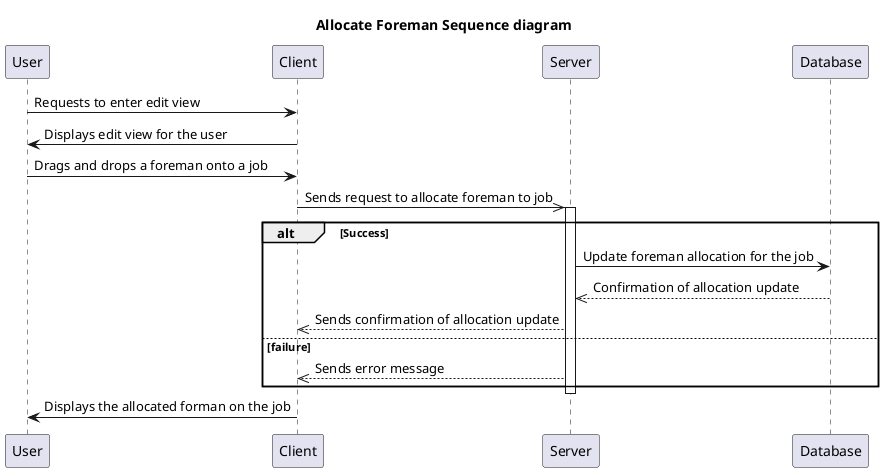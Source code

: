 @startuml
Participant User
Participant Client
Participant Server
Participant Database
title Allocate Foreman Sequence diagram
User->Client: Requests to enter edit view 
Client->User: Displays edit view for the user

User->Client: Drags and drops a foreman onto a job
Client->>Server: Sends request to allocate foreman to job
alt Success
    activate Server
    Server->Database: Update foreman allocation for the job
    Database-->>Server: Confirmation of allocation update

    Server-->>Client: Sends confirmation of allocation update
else failure 
        Server-->>Client: Sends error message

end
    deactivate Server

Client->User: Displays the allocated forman on the job
@enduml